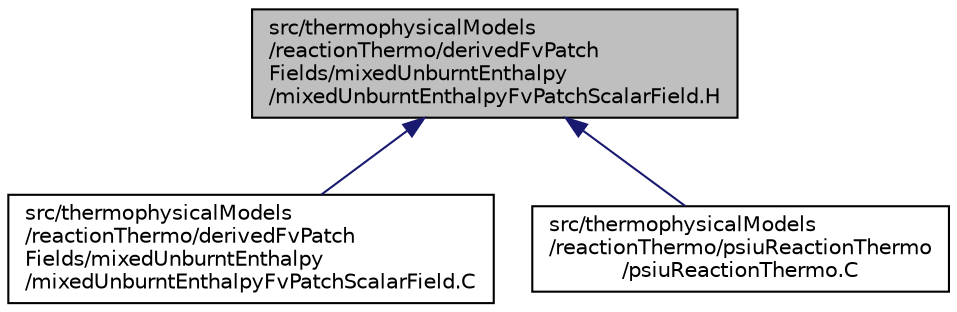 digraph "src/thermophysicalModels/reactionThermo/derivedFvPatchFields/mixedUnburntEnthalpy/mixedUnburntEnthalpyFvPatchScalarField.H"
{
  bgcolor="transparent";
  edge [fontname="Helvetica",fontsize="10",labelfontname="Helvetica",labelfontsize="10"];
  node [fontname="Helvetica",fontsize="10",shape=record];
  Node1 [label="src/thermophysicalModels\l/reactionThermo/derivedFvPatch\lFields/mixedUnburntEnthalpy\l/mixedUnburntEnthalpyFvPatchScalarField.H",height=0.2,width=0.4,color="black", fillcolor="grey75", style="filled", fontcolor="black"];
  Node1 -> Node2 [dir="back",color="midnightblue",fontsize="10",style="solid",fontname="Helvetica"];
  Node2 [label="src/thermophysicalModels\l/reactionThermo/derivedFvPatch\lFields/mixedUnburntEnthalpy\l/mixedUnburntEnthalpyFvPatchScalarField.C",height=0.2,width=0.4,color="black",URL="$a10376.html"];
  Node1 -> Node3 [dir="back",color="midnightblue",fontsize="10",style="solid",fontname="Helvetica"];
  Node3 [label="src/thermophysicalModels\l/reactionThermo/psiuReactionThermo\l/psiuReactionThermo.C",height=0.2,width=0.4,color="black",URL="$a10413.html"];
}
